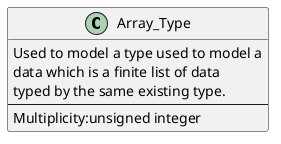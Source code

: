 @startuml

class Array_Type
{
  Used to model a type used to model a
  data which is a finite list of data
  typed by the same existing type.
  --
  Multiplicity:unsigned integer
}

@enduml